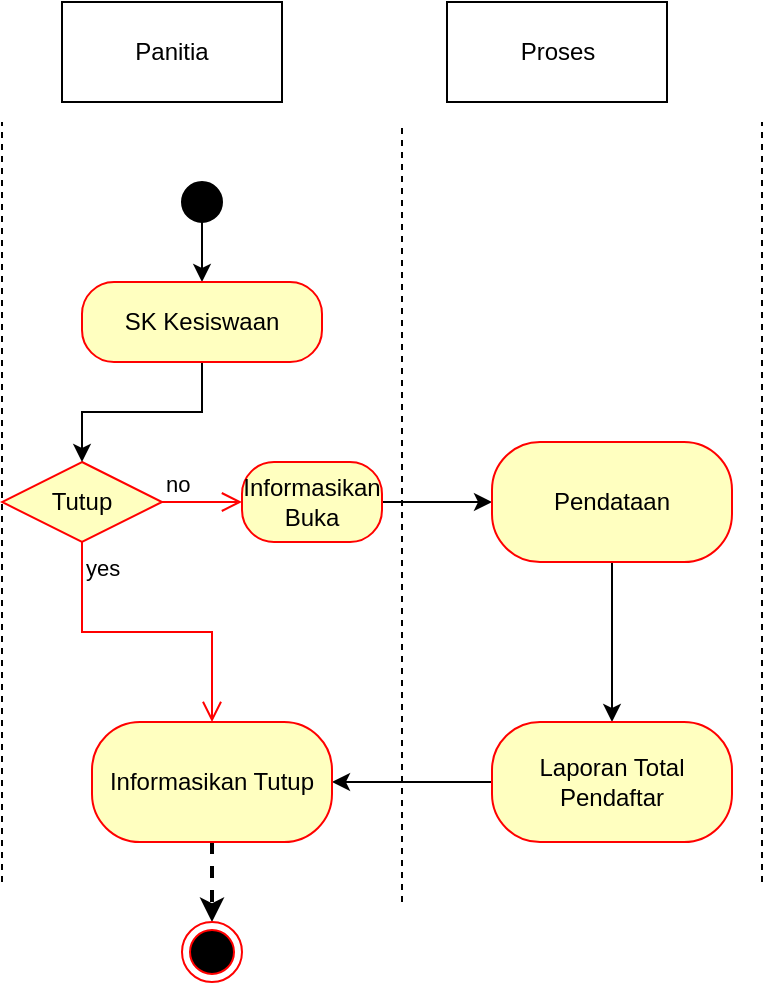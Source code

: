 <mxfile version="21.1.2" type="device" pages="6">
  <diagram name="pendaftaran-panitia" id="d6EbqAGiYs4laQ4EPbbz">
    <mxGraphModel dx="941" dy="692" grid="1" gridSize="10" guides="1" tooltips="1" connect="1" arrows="1" fold="1" page="1" pageScale="1" pageWidth="850" pageHeight="1100" math="0" shadow="0">
      <root>
        <mxCell id="0" />
        <mxCell id="1" parent="0" />
        <mxCell id="TmnuZK1Ud2muJcw-gG7M-3" value="" style="endArrow=none;dashed=1;html=1;rounded=0;" parent="1" edge="1">
          <mxGeometry width="50" height="50" relative="1" as="geometry">
            <mxPoint x="500" y="490" as="sourcePoint" />
            <mxPoint x="500" y="110" as="targetPoint" />
          </mxGeometry>
        </mxCell>
        <mxCell id="TmnuZK1Ud2muJcw-gG7M-4" value="" style="endArrow=none;dashed=1;html=1;rounded=0;" parent="1" edge="1">
          <mxGeometry width="50" height="50" relative="1" as="geometry">
            <mxPoint x="320" y="500" as="sourcePoint" />
            <mxPoint x="320" y="110" as="targetPoint" />
          </mxGeometry>
        </mxCell>
        <mxCell id="TmnuZK1Ud2muJcw-gG7M-6" value="Panitia" style="html=1;whiteSpace=wrap;" parent="1" vertex="1">
          <mxGeometry x="150" y="50" width="110" height="50" as="geometry" />
        </mxCell>
        <mxCell id="TmnuZK1Ud2muJcw-gG7M-7" value="" style="endArrow=none;dashed=1;html=1;rounded=0;" parent="1" edge="1">
          <mxGeometry width="50" height="50" relative="1" as="geometry">
            <mxPoint x="120" y="490" as="sourcePoint" />
            <mxPoint x="120" y="110" as="targetPoint" />
          </mxGeometry>
        </mxCell>
        <mxCell id="TmnuZK1Ud2muJcw-gG7M-8" value="Proses" style="html=1;whiteSpace=wrap;" parent="1" vertex="1">
          <mxGeometry x="342.5" y="50" width="110" height="50" as="geometry" />
        </mxCell>
        <mxCell id="4oY7KFkJRIvFo_eEytXL-2" style="edgeStyle=orthogonalEdgeStyle;rounded=0;orthogonalLoop=1;jettySize=auto;html=1;" parent="1" source="TmnuZK1Ud2muJcw-gG7M-9" target="45nh_-vK3LIcexxWUZN0-5" edge="1">
          <mxGeometry relative="1" as="geometry" />
        </mxCell>
        <mxCell id="TmnuZK1Ud2muJcw-gG7M-9" value="" style="ellipse;fillColor=strokeColor;html=1;" parent="1" vertex="1">
          <mxGeometry x="210" y="140" width="20" height="20" as="geometry" />
        </mxCell>
        <mxCell id="TmnuZK1Ud2muJcw-gG7M-39" style="edgeStyle=orthogonalEdgeStyle;rounded=0;orthogonalLoop=1;jettySize=auto;html=1;entryX=0.5;entryY=0;entryDx=0;entryDy=0;strokeWidth=2;dashed=1;exitX=0.5;exitY=1;exitDx=0;exitDy=0;" parent="1" source="45nh_-vK3LIcexxWUZN0-21" target="TmnuZK1Ud2muJcw-gG7M-35" edge="1">
          <mxGeometry relative="1" as="geometry">
            <mxPoint x="200" y="420.0" as="sourcePoint" />
          </mxGeometry>
        </mxCell>
        <mxCell id="TmnuZK1Ud2muJcw-gG7M-35" value="" style="ellipse;html=1;shape=endState;fillColor=#000000;strokeColor=#ff0000;" parent="1" vertex="1">
          <mxGeometry x="210" y="510" width="30" height="30" as="geometry" />
        </mxCell>
        <mxCell id="45nh_-vK3LIcexxWUZN0-1" value="Tutup" style="rhombus;whiteSpace=wrap;html=1;fontColor=#000000;fillColor=#ffffc0;strokeColor=#ff0000;" parent="1" vertex="1">
          <mxGeometry x="120" y="280" width="80" height="40" as="geometry" />
        </mxCell>
        <mxCell id="45nh_-vK3LIcexxWUZN0-2" value="no" style="edgeStyle=orthogonalEdgeStyle;html=1;align=left;verticalAlign=bottom;endArrow=open;endSize=8;strokeColor=#ff0000;rounded=0;entryX=0;entryY=0.5;entryDx=0;entryDy=0;" parent="1" source="45nh_-vK3LIcexxWUZN0-1" target="45nh_-vK3LIcexxWUZN0-13" edge="1">
          <mxGeometry x="-1" relative="1" as="geometry">
            <mxPoint x="230" y="300.0" as="targetPoint" />
          </mxGeometry>
        </mxCell>
        <mxCell id="45nh_-vK3LIcexxWUZN0-3" value="yes" style="edgeStyle=orthogonalEdgeStyle;html=1;align=left;verticalAlign=top;endArrow=open;endSize=8;strokeColor=#ff0000;rounded=0;" parent="1" source="45nh_-vK3LIcexxWUZN0-1" target="45nh_-vK3LIcexxWUZN0-21" edge="1">
          <mxGeometry x="-1" relative="1" as="geometry">
            <mxPoint x="159.32" y="389.55" as="targetPoint" />
          </mxGeometry>
        </mxCell>
        <mxCell id="KbgkO9jm8jK-2-Ms_Hdw-1" style="edgeStyle=orthogonalEdgeStyle;rounded=0;orthogonalLoop=1;jettySize=auto;html=1;" parent="1" source="45nh_-vK3LIcexxWUZN0-5" target="45nh_-vK3LIcexxWUZN0-1" edge="1">
          <mxGeometry relative="1" as="geometry" />
        </mxCell>
        <mxCell id="45nh_-vK3LIcexxWUZN0-5" value="SK Kesiswaan" style="rounded=1;whiteSpace=wrap;html=1;arcSize=40;fontColor=#000000;fillColor=#ffffc0;strokeColor=#ff0000;" parent="1" vertex="1">
          <mxGeometry x="160" y="190" width="120" height="40" as="geometry" />
        </mxCell>
        <mxCell id="45nh_-vK3LIcexxWUZN0-16" value="" style="edgeStyle=orthogonalEdgeStyle;rounded=0;orthogonalLoop=1;jettySize=auto;html=1;" parent="1" source="45nh_-vK3LIcexxWUZN0-13" target="45nh_-vK3LIcexxWUZN0-15" edge="1">
          <mxGeometry relative="1" as="geometry" />
        </mxCell>
        <mxCell id="45nh_-vK3LIcexxWUZN0-13" value="Informasikan Buka" style="rounded=1;whiteSpace=wrap;html=1;arcSize=40;fontColor=#000000;fillColor=#ffffc0;strokeColor=#ff0000;" parent="1" vertex="1">
          <mxGeometry x="240" y="280" width="70" height="40" as="geometry" />
        </mxCell>
        <mxCell id="45nh_-vK3LIcexxWUZN0-20" value="" style="edgeStyle=orthogonalEdgeStyle;rounded=0;orthogonalLoop=1;jettySize=auto;html=1;" parent="1" source="45nh_-vK3LIcexxWUZN0-15" target="45nh_-vK3LIcexxWUZN0-19" edge="1">
          <mxGeometry relative="1" as="geometry" />
        </mxCell>
        <mxCell id="45nh_-vK3LIcexxWUZN0-15" value="Pendataan" style="whiteSpace=wrap;html=1;fillColor=#ffffc0;strokeColor=#ff0000;fontColor=#000000;rounded=1;arcSize=40;" parent="1" vertex="1">
          <mxGeometry x="365" y="270" width="120" height="60" as="geometry" />
        </mxCell>
        <mxCell id="45nh_-vK3LIcexxWUZN0-22" value="" style="edgeStyle=orthogonalEdgeStyle;rounded=0;orthogonalLoop=1;jettySize=auto;html=1;" parent="1" source="45nh_-vK3LIcexxWUZN0-19" target="45nh_-vK3LIcexxWUZN0-21" edge="1">
          <mxGeometry relative="1" as="geometry" />
        </mxCell>
        <mxCell id="45nh_-vK3LIcexxWUZN0-19" value="Laporan Total Pendaftar" style="whiteSpace=wrap;html=1;fillColor=#ffffc0;strokeColor=#ff0000;fontColor=#000000;rounded=1;arcSize=40;" parent="1" vertex="1">
          <mxGeometry x="365" y="410" width="120" height="60" as="geometry" />
        </mxCell>
        <mxCell id="45nh_-vK3LIcexxWUZN0-21" value="Informasikan Tutup" style="whiteSpace=wrap;html=1;fillColor=#ffffc0;strokeColor=#ff0000;fontColor=#000000;rounded=1;arcSize=40;" parent="1" vertex="1">
          <mxGeometry x="165" y="410" width="120" height="60" as="geometry" />
        </mxCell>
      </root>
    </mxGraphModel>
  </diagram>
  <diagram name="pendaftaran-siswa" id="Ujmqw2UTHDdkIRULTxCP">
    <mxGraphModel dx="649" dy="477" grid="1" gridSize="10" guides="1" tooltips="1" connect="1" arrows="1" fold="1" page="1" pageScale="1" pageWidth="850" pageHeight="1100" math="0" shadow="0">
      <root>
        <mxCell id="EIQpYzugoskdIUUQEIcV-0" />
        <mxCell id="EIQpYzugoskdIUUQEIcV-1" parent="EIQpYzugoskdIUUQEIcV-0" />
        <mxCell id="EIQpYzugoskdIUUQEIcV-2" value="" style="endArrow=none;dashed=1;html=1;rounded=0;" edge="1" parent="EIQpYzugoskdIUUQEIcV-1">
          <mxGeometry width="50" height="50" relative="1" as="geometry">
            <mxPoint x="480" y="610" as="sourcePoint" />
            <mxPoint x="480" y="110" as="targetPoint" />
          </mxGeometry>
        </mxCell>
        <mxCell id="EIQpYzugoskdIUUQEIcV-3" value="" style="endArrow=none;dashed=1;html=1;rounded=0;" edge="1" parent="EIQpYzugoskdIUUQEIcV-1">
          <mxGeometry width="50" height="50" relative="1" as="geometry">
            <mxPoint x="320" y="620" as="sourcePoint" />
            <mxPoint x="320" y="110" as="targetPoint" />
          </mxGeometry>
        </mxCell>
        <mxCell id="EIQpYzugoskdIUUQEIcV-4" value="Calon Siswa-siswi" style="html=1;whiteSpace=wrap;" vertex="1" parent="EIQpYzugoskdIUUQEIcV-1">
          <mxGeometry x="150" y="50" width="110" height="50" as="geometry" />
        </mxCell>
        <mxCell id="EIQpYzugoskdIUUQEIcV-5" value="" style="endArrow=none;dashed=1;html=1;rounded=0;" edge="1" parent="EIQpYzugoskdIUUQEIcV-1">
          <mxGeometry width="50" height="50" relative="1" as="geometry">
            <mxPoint x="120" y="630" as="sourcePoint" />
            <mxPoint x="120" y="110" as="targetPoint" />
          </mxGeometry>
        </mxCell>
        <mxCell id="EIQpYzugoskdIUUQEIcV-6" value="Proses" style="html=1;whiteSpace=wrap;" vertex="1" parent="EIQpYzugoskdIUUQEIcV-1">
          <mxGeometry x="342.5" y="50" width="110" height="50" as="geometry" />
        </mxCell>
        <mxCell id="uOBi6VHpJLSZnFXU1VQk-21" style="edgeStyle=orthogonalEdgeStyle;rounded=0;orthogonalLoop=1;jettySize=auto;html=1;entryX=0.5;entryY=0;entryDx=0;entryDy=0;" edge="1" parent="EIQpYzugoskdIUUQEIcV-1" source="EIQpYzugoskdIUUQEIcV-7" target="uOBi6VHpJLSZnFXU1VQk-2">
          <mxGeometry relative="1" as="geometry" />
        </mxCell>
        <mxCell id="EIQpYzugoskdIUUQEIcV-7" value="" style="ellipse;fillColor=strokeColor;html=1;" vertex="1" parent="EIQpYzugoskdIUUQEIcV-1">
          <mxGeometry x="200" y="120" width="20" height="20" as="geometry" />
        </mxCell>
        <mxCell id="EIQpYzugoskdIUUQEIcV-15" style="edgeStyle=orthogonalEdgeStyle;rounded=0;orthogonalLoop=1;jettySize=auto;html=1;entryX=0.5;entryY=0;entryDx=0;entryDy=0;strokeWidth=2;dashed=1;exitX=0.5;exitY=1;exitDx=0;exitDy=0;" edge="1" parent="EIQpYzugoskdIUUQEIcV-1" source="uOBi6VHpJLSZnFXU1VQk-14" target="EIQpYzugoskdIUUQEIcV-21">
          <mxGeometry relative="1" as="geometry">
            <mxPoint x="200.034" y="547.5" as="sourcePoint" />
          </mxGeometry>
        </mxCell>
        <mxCell id="EIQpYzugoskdIUUQEIcV-21" value="" style="ellipse;html=1;shape=endState;fillColor=#000000;strokeColor=#ff0000;" vertex="1" parent="EIQpYzugoskdIUUQEIcV-1">
          <mxGeometry x="195" y="580" width="30" height="30" as="geometry" />
        </mxCell>
        <mxCell id="uOBi6VHpJLSZnFXU1VQk-5" value="" style="edgeStyle=orthogonalEdgeStyle;rounded=0;orthogonalLoop=1;jettySize=auto;html=1;" edge="1" parent="EIQpYzugoskdIUUQEIcV-1" source="uOBi6VHpJLSZnFXU1VQk-2" target="uOBi6VHpJLSZnFXU1VQk-4">
          <mxGeometry relative="1" as="geometry" />
        </mxCell>
        <mxCell id="uOBi6VHpJLSZnFXU1VQk-2" value="Menerima Formulir Pendaftaran" style="rounded=1;whiteSpace=wrap;html=1;arcSize=40;fontColor=#000000;fillColor=#ffffc0;strokeColor=#ff0000;" vertex="1" parent="EIQpYzugoskdIUUQEIcV-1">
          <mxGeometry x="150" y="180" width="120" height="40" as="geometry" />
        </mxCell>
        <mxCell id="uOBi6VHpJLSZnFXU1VQk-8" value="" style="edgeStyle=orthogonalEdgeStyle;rounded=0;orthogonalLoop=1;jettySize=auto;html=1;" edge="1" parent="EIQpYzugoskdIUUQEIcV-1" source="uOBi6VHpJLSZnFXU1VQk-4" target="uOBi6VHpJLSZnFXU1VQk-7">
          <mxGeometry relative="1" as="geometry" />
        </mxCell>
        <mxCell id="uOBi6VHpJLSZnFXU1VQk-4" value="Mengisis Formulir" style="whiteSpace=wrap;html=1;fillColor=#ffffc0;strokeColor=#ff0000;fontColor=#000000;rounded=1;arcSize=40;" vertex="1" parent="EIQpYzugoskdIUUQEIcV-1">
          <mxGeometry x="170" y="260" width="80" height="40" as="geometry" />
        </mxCell>
        <mxCell id="uOBi6VHpJLSZnFXU1VQk-11" value="" style="edgeStyle=orthogonalEdgeStyle;rounded=0;orthogonalLoop=1;jettySize=auto;html=1;" edge="1" parent="EIQpYzugoskdIUUQEIcV-1" source="uOBi6VHpJLSZnFXU1VQk-7" target="uOBi6VHpJLSZnFXU1VQk-10">
          <mxGeometry relative="1" as="geometry" />
        </mxCell>
        <mxCell id="uOBi6VHpJLSZnFXU1VQk-7" value="Melengkapi Berkas" style="whiteSpace=wrap;html=1;fillColor=#ffffc0;strokeColor=#ff0000;fontColor=#000000;rounded=1;arcSize=40;" vertex="1" parent="EIQpYzugoskdIUUQEIcV-1">
          <mxGeometry x="170" y="340" width="80" height="40" as="geometry" />
        </mxCell>
        <mxCell id="uOBi6VHpJLSZnFXU1VQk-13" value="" style="edgeStyle=orthogonalEdgeStyle;rounded=0;orthogonalLoop=1;jettySize=auto;html=1;" edge="1" parent="EIQpYzugoskdIUUQEIcV-1" source="uOBi6VHpJLSZnFXU1VQk-10" target="uOBi6VHpJLSZnFXU1VQk-12">
          <mxGeometry relative="1" as="geometry" />
        </mxCell>
        <mxCell id="uOBi6VHpJLSZnFXU1VQk-10" value="Mendaftar" style="whiteSpace=wrap;html=1;fillColor=#ffffc0;strokeColor=#ff0000;fontColor=#000000;rounded=1;arcSize=40;" vertex="1" parent="EIQpYzugoskdIUUQEIcV-1">
          <mxGeometry x="367.18" y="345" width="60" height="30" as="geometry" />
        </mxCell>
        <mxCell id="uOBi6VHpJLSZnFXU1VQk-15" value="" style="edgeStyle=orthogonalEdgeStyle;rounded=0;orthogonalLoop=1;jettySize=auto;html=1;exitX=0.548;exitY=0.882;exitDx=0;exitDy=0;exitPerimeter=0;" edge="1" parent="EIQpYzugoskdIUUQEIcV-1" source="uOBi6VHpJLSZnFXU1VQk-12" target="uOBi6VHpJLSZnFXU1VQk-14">
          <mxGeometry relative="1" as="geometry">
            <mxPoint x="397" y="520" as="sourcePoint" />
            <Array as="points">
              <mxPoint x="401" y="520" />
            </Array>
          </mxGeometry>
        </mxCell>
        <mxCell id="uOBi6VHpJLSZnFXU1VQk-17" value="ya" style="edgeLabel;html=1;align=center;verticalAlign=middle;resizable=0;points=[];" vertex="1" connectable="0" parent="uOBi6VHpJLSZnFXU1VQk-15">
          <mxGeometry x="-0.562" y="-3" relative="1" as="geometry">
            <mxPoint as="offset" />
          </mxGeometry>
        </mxCell>
        <mxCell id="uOBi6VHpJLSZnFXU1VQk-16" style="edgeStyle=orthogonalEdgeStyle;rounded=0;orthogonalLoop=1;jettySize=auto;html=1;" edge="1" parent="EIQpYzugoskdIUUQEIcV-1" source="uOBi6VHpJLSZnFXU1VQk-12" target="uOBi6VHpJLSZnFXU1VQk-7">
          <mxGeometry relative="1" as="geometry" />
        </mxCell>
        <mxCell id="uOBi6VHpJLSZnFXU1VQk-18" value="tidak" style="edgeLabel;html=1;align=center;verticalAlign=middle;resizable=0;points=[];" vertex="1" connectable="0" parent="uOBi6VHpJLSZnFXU1VQk-16">
          <mxGeometry x="-0.508" y="-1" relative="1" as="geometry">
            <mxPoint as="offset" />
          </mxGeometry>
        </mxCell>
        <mxCell id="uOBi6VHpJLSZnFXU1VQk-12" value="Lengkap" style="rhombus;whiteSpace=wrap;html=1;fillColor=#ffffc0;strokeColor=#ff0000;fontColor=#000000;rounded=1;arcSize=40;" vertex="1" parent="EIQpYzugoskdIUUQEIcV-1">
          <mxGeometry x="357.18" y="430" width="80" height="80" as="geometry" />
        </mxCell>
        <mxCell id="uOBi6VHpJLSZnFXU1VQk-14" value="Mendapatkan Nomor Ujian" style="whiteSpace=wrap;html=1;fillColor=#ffffc0;strokeColor=#ff0000;fontColor=#000000;rounded=1;arcSize=40;" vertex="1" parent="EIQpYzugoskdIUUQEIcV-1">
          <mxGeometry x="170" y="500" width="80" height="40" as="geometry" />
        </mxCell>
      </root>
    </mxGraphModel>
  </diagram>
  <diagram name="Tes Penyaringan Panitia" id="Q1bRasxgDYF2CDyozIB6">
    <mxGraphModel dx="784" dy="577" grid="1" gridSize="10" guides="1" tooltips="1" connect="1" arrows="1" fold="1" page="1" pageScale="1" pageWidth="850" pageHeight="1100" math="0" shadow="0">
      <root>
        <mxCell id="a-T630J5i-wVhpEWOMKz-0" />
        <mxCell id="a-T630J5i-wVhpEWOMKz-1" parent="a-T630J5i-wVhpEWOMKz-0" />
        <mxCell id="a-T630J5i-wVhpEWOMKz-2" value="" style="endArrow=none;dashed=1;html=1;rounded=0;" edge="1" parent="a-T630J5i-wVhpEWOMKz-1">
          <mxGeometry width="50" height="50" relative="1" as="geometry">
            <mxPoint x="480" y="560" as="sourcePoint" />
            <mxPoint x="480" y="110" as="targetPoint" />
          </mxGeometry>
        </mxCell>
        <mxCell id="a-T630J5i-wVhpEWOMKz-3" value="" style="endArrow=none;dashed=1;html=1;rounded=0;" edge="1" parent="a-T630J5i-wVhpEWOMKz-1">
          <mxGeometry width="50" height="50" relative="1" as="geometry">
            <mxPoint x="320" y="550" as="sourcePoint" />
            <mxPoint x="320" y="110" as="targetPoint" />
          </mxGeometry>
        </mxCell>
        <mxCell id="a-T630J5i-wVhpEWOMKz-4" value="Panitia" style="html=1;whiteSpace=wrap;" vertex="1" parent="a-T630J5i-wVhpEWOMKz-1">
          <mxGeometry x="150" y="50" width="110" height="50" as="geometry" />
        </mxCell>
        <mxCell id="a-T630J5i-wVhpEWOMKz-5" value="" style="endArrow=none;dashed=1;html=1;rounded=0;" edge="1" parent="a-T630J5i-wVhpEWOMKz-1">
          <mxGeometry width="50" height="50" relative="1" as="geometry">
            <mxPoint x="120" y="550" as="sourcePoint" />
            <mxPoint x="120" y="110" as="targetPoint" />
          </mxGeometry>
        </mxCell>
        <mxCell id="a-T630J5i-wVhpEWOMKz-6" value="Proses" style="html=1;whiteSpace=wrap;" vertex="1" parent="a-T630J5i-wVhpEWOMKz-1">
          <mxGeometry x="342.5" y="50" width="110" height="50" as="geometry" />
        </mxCell>
        <mxCell id="kFOqsLXOmfMSGRsbGTo2-0" style="edgeStyle=orthogonalEdgeStyle;rounded=0;orthogonalLoop=1;jettySize=auto;html=1;entryX=0.453;entryY=-0.071;entryDx=0;entryDy=0;entryPerimeter=0;" edge="1" parent="a-T630J5i-wVhpEWOMKz-1" source="a-T630J5i-wVhpEWOMKz-7" target="g7rdf1DBtfYeVp_JsSCH-0">
          <mxGeometry relative="1" as="geometry" />
        </mxCell>
        <mxCell id="a-T630J5i-wVhpEWOMKz-7" value="" style="ellipse;fillColor=strokeColor;html=1;" vertex="1" parent="a-T630J5i-wVhpEWOMKz-1">
          <mxGeometry x="190" y="140" width="20" height="20" as="geometry" />
        </mxCell>
        <mxCell id="a-T630J5i-wVhpEWOMKz-12" style="edgeStyle=orthogonalEdgeStyle;rounded=0;orthogonalLoop=1;jettySize=auto;html=1;entryX=0.5;entryY=0;entryDx=0;entryDy=0;strokeWidth=2;dashed=1;" edge="1" parent="a-T630J5i-wVhpEWOMKz-1" source="g7rdf1DBtfYeVp_JsSCH-9" target="a-T630J5i-wVhpEWOMKz-16">
          <mxGeometry relative="1" as="geometry">
            <mxPoint x="200" y="547.5" as="sourcePoint" />
          </mxGeometry>
        </mxCell>
        <mxCell id="a-T630J5i-wVhpEWOMKz-16" value="" style="ellipse;html=1;shape=endState;fillColor=#000000;strokeColor=#ff0000;" vertex="1" parent="a-T630J5i-wVhpEWOMKz-1">
          <mxGeometry x="195" y="520" width="30" height="30" as="geometry" />
        </mxCell>
        <mxCell id="g7rdf1DBtfYeVp_JsSCH-3" value="" style="edgeStyle=orthogonalEdgeStyle;rounded=0;orthogonalLoop=1;jettySize=auto;html=1;" edge="1" parent="a-T630J5i-wVhpEWOMKz-1" source="g7rdf1DBtfYeVp_JsSCH-0" target="g7rdf1DBtfYeVp_JsSCH-2">
          <mxGeometry relative="1" as="geometry" />
        </mxCell>
        <mxCell id="g7rdf1DBtfYeVp_JsSCH-0" value="Menerima Daftar Peserta Ujian" style="rounded=1;whiteSpace=wrap;html=1;arcSize=40;fontColor=#000000;fillColor=#ffffc0;strokeColor=#ff0000;" vertex="1" parent="a-T630J5i-wVhpEWOMKz-1">
          <mxGeometry x="145" y="200" width="120" height="40" as="geometry" />
        </mxCell>
        <mxCell id="g7rdf1DBtfYeVp_JsSCH-6" value="" style="edgeStyle=orthogonalEdgeStyle;rounded=0;orthogonalLoop=1;jettySize=auto;html=1;" edge="1" parent="a-T630J5i-wVhpEWOMKz-1" source="g7rdf1DBtfYeVp_JsSCH-2" target="g7rdf1DBtfYeVp_JsSCH-5">
          <mxGeometry relative="1" as="geometry" />
        </mxCell>
        <mxCell id="g7rdf1DBtfYeVp_JsSCH-2" value="Pengawasan" style="whiteSpace=wrap;html=1;fillColor=#ffffc0;strokeColor=#ff0000;fontColor=#000000;rounded=1;arcSize=40;" vertex="1" parent="a-T630J5i-wVhpEWOMKz-1">
          <mxGeometry x="352.5" y="220" width="100" height="50" as="geometry" />
        </mxCell>
        <mxCell id="g7rdf1DBtfYeVp_JsSCH-10" value="" style="edgeStyle=orthogonalEdgeStyle;rounded=0;orthogonalLoop=1;jettySize=auto;html=1;" edge="1" parent="a-T630J5i-wVhpEWOMKz-1" source="g7rdf1DBtfYeVp_JsSCH-5" target="g7rdf1DBtfYeVp_JsSCH-9">
          <mxGeometry relative="1" as="geometry" />
        </mxCell>
        <mxCell id="g7rdf1DBtfYeVp_JsSCH-5" value="Pengecekan Tes" style="whiteSpace=wrap;html=1;fillColor=#ffffc0;strokeColor=#ff0000;fontColor=#000000;rounded=1;arcSize=40;" vertex="1" parent="a-T630J5i-wVhpEWOMKz-1">
          <mxGeometry x="337.5" y="315" width="120" height="60" as="geometry" />
        </mxCell>
        <mxCell id="g7rdf1DBtfYeVp_JsSCH-9" value="Infokan Hasil Tes" style="whiteSpace=wrap;html=1;fillColor=#ffffc0;strokeColor=#ff0000;fontColor=#000000;rounded=1;arcSize=40;" vertex="1" parent="a-T630J5i-wVhpEWOMKz-1">
          <mxGeometry x="150" y="410" width="120" height="60" as="geometry" />
        </mxCell>
      </root>
    </mxGraphModel>
  </diagram>
  <diagram name="Tes Penyaringan Siswa" id="7O1t2A_5b8_NBhPtSnOQ">
    <mxGraphModel dx="941" dy="692" grid="1" gridSize="10" guides="1" tooltips="1" connect="1" arrows="1" fold="1" page="1" pageScale="1" pageWidth="850" pageHeight="1100" math="0" shadow="0">
      <root>
        <mxCell id="lT_30q4wT-V0UfonXE8E-0" />
        <mxCell id="lT_30q4wT-V0UfonXE8E-1" parent="lT_30q4wT-V0UfonXE8E-0" />
        <mxCell id="lT_30q4wT-V0UfonXE8E-2" value="" style="endArrow=none;dashed=1;html=1;rounded=0;" edge="1" parent="lT_30q4wT-V0UfonXE8E-1">
          <mxGeometry width="50" height="50" relative="1" as="geometry">
            <mxPoint x="480" y="560" as="sourcePoint" />
            <mxPoint x="480" y="110" as="targetPoint" />
          </mxGeometry>
        </mxCell>
        <mxCell id="lT_30q4wT-V0UfonXE8E-3" value="" style="endArrow=none;dashed=1;html=1;rounded=0;" edge="1" parent="lT_30q4wT-V0UfonXE8E-1">
          <mxGeometry width="50" height="50" relative="1" as="geometry">
            <mxPoint x="320" y="550" as="sourcePoint" />
            <mxPoint x="320" y="110" as="targetPoint" />
          </mxGeometry>
        </mxCell>
        <mxCell id="lT_30q4wT-V0UfonXE8E-4" value="Calon Siswa-siswi" style="html=1;whiteSpace=wrap;" vertex="1" parent="lT_30q4wT-V0UfonXE8E-1">
          <mxGeometry x="150" y="50" width="110" height="50" as="geometry" />
        </mxCell>
        <mxCell id="lT_30q4wT-V0UfonXE8E-5" value="" style="endArrow=none;dashed=1;html=1;rounded=0;" edge="1" parent="lT_30q4wT-V0UfonXE8E-1">
          <mxGeometry width="50" height="50" relative="1" as="geometry">
            <mxPoint x="120" y="550" as="sourcePoint" />
            <mxPoint x="120" y="110" as="targetPoint" />
          </mxGeometry>
        </mxCell>
        <mxCell id="lT_30q4wT-V0UfonXE8E-6" value="Proses" style="html=1;whiteSpace=wrap;" vertex="1" parent="lT_30q4wT-V0UfonXE8E-1">
          <mxGeometry x="342.5" y="50" width="110" height="50" as="geometry" />
        </mxCell>
        <mxCell id="Y1m7DgimEyZmn40okWRe-0" style="edgeStyle=orthogonalEdgeStyle;rounded=0;orthogonalLoop=1;jettySize=auto;html=1;" edge="1" parent="lT_30q4wT-V0UfonXE8E-1" source="lT_30q4wT-V0UfonXE8E-7" target="lT_30q4wT-V0UfonXE8E-11">
          <mxGeometry relative="1" as="geometry" />
        </mxCell>
        <mxCell id="lT_30q4wT-V0UfonXE8E-7" value="" style="ellipse;fillColor=strokeColor;html=1;" vertex="1" parent="lT_30q4wT-V0UfonXE8E-1">
          <mxGeometry x="190" y="120" width="20" height="20" as="geometry" />
        </mxCell>
        <mxCell id="lT_30q4wT-V0UfonXE8E-8" style="edgeStyle=orthogonalEdgeStyle;rounded=0;orthogonalLoop=1;jettySize=auto;html=1;entryX=0.5;entryY=0;entryDx=0;entryDy=0;strokeWidth=2;dashed=1;" edge="1" parent="lT_30q4wT-V0UfonXE8E-1" source="Y1m7DgimEyZmn40okWRe-1" target="lT_30q4wT-V0UfonXE8E-9">
          <mxGeometry relative="1" as="geometry">
            <mxPoint x="210" y="470" as="sourcePoint" />
          </mxGeometry>
        </mxCell>
        <mxCell id="lT_30q4wT-V0UfonXE8E-9" value="" style="ellipse;html=1;shape=endState;fillColor=#000000;strokeColor=#ff0000;" vertex="1" parent="lT_30q4wT-V0UfonXE8E-1">
          <mxGeometry x="215" y="450" width="30" height="30" as="geometry" />
        </mxCell>
        <mxCell id="lT_30q4wT-V0UfonXE8E-10" value="" style="edgeStyle=orthogonalEdgeStyle;rounded=0;orthogonalLoop=1;jettySize=auto;html=1;" edge="1" parent="lT_30q4wT-V0UfonXE8E-1" source="lT_30q4wT-V0UfonXE8E-11" target="lT_30q4wT-V0UfonXE8E-13">
          <mxGeometry relative="1" as="geometry" />
        </mxCell>
        <mxCell id="lT_30q4wT-V0UfonXE8E-11" value="Absensi Kehadiran Tes" style="rounded=1;whiteSpace=wrap;html=1;arcSize=40;fontColor=#000000;fillColor=#ffffc0;strokeColor=#ff0000;" vertex="1" parent="lT_30q4wT-V0UfonXE8E-1">
          <mxGeometry x="140" y="180" width="120" height="40" as="geometry" />
        </mxCell>
        <mxCell id="Y1m7DgimEyZmn40okWRe-2" value="" style="edgeStyle=orthogonalEdgeStyle;rounded=0;orthogonalLoop=1;jettySize=auto;html=1;" edge="1" parent="lT_30q4wT-V0UfonXE8E-1" source="lT_30q4wT-V0UfonXE8E-13" target="Y1m7DgimEyZmn40okWRe-1">
          <mxGeometry relative="1" as="geometry">
            <Array as="points">
              <mxPoint x="400" y="350" />
            </Array>
          </mxGeometry>
        </mxCell>
        <mxCell id="lT_30q4wT-V0UfonXE8E-13" value="Mengerjakan Tes Tertulis" style="whiteSpace=wrap;html=1;fillColor=#ffffc0;strokeColor=#ff0000;fontColor=#000000;rounded=1;arcSize=40;" vertex="1" parent="lT_30q4wT-V0UfonXE8E-1">
          <mxGeometry x="347.5" y="230" width="100" height="50" as="geometry" />
        </mxCell>
        <mxCell id="Y1m7DgimEyZmn40okWRe-1" value="Menunggu Hasil Tes" style="whiteSpace=wrap;html=1;fillColor=#ffffc0;strokeColor=#ff0000;fontColor=#000000;rounded=1;arcSize=40;" vertex="1" parent="lT_30q4wT-V0UfonXE8E-1">
          <mxGeometry x="170" y="320" width="120" height="60" as="geometry" />
        </mxCell>
      </root>
    </mxGraphModel>
  </diagram>
  <diagram name="Daftar Ulang Panitia" id="W4Vqaqz_orZ_7IqRfnZG">
    <mxGraphModel dx="941" dy="692" grid="1" gridSize="10" guides="1" tooltips="1" connect="1" arrows="1" fold="1" page="1" pageScale="1" pageWidth="850" pageHeight="1100" math="0" shadow="0">
      <root>
        <mxCell id="gcoew5T2u-PCdWO__Fw5-0" />
        <mxCell id="gcoew5T2u-PCdWO__Fw5-1" parent="gcoew5T2u-PCdWO__Fw5-0" />
        <mxCell id="gcoew5T2u-PCdWO__Fw5-2" value="" style="endArrow=none;dashed=1;html=1;rounded=0;" edge="1" parent="gcoew5T2u-PCdWO__Fw5-1">
          <mxGeometry width="50" height="50" relative="1" as="geometry">
            <mxPoint x="480" y="560" as="sourcePoint" />
            <mxPoint x="480" y="110" as="targetPoint" />
          </mxGeometry>
        </mxCell>
        <mxCell id="gcoew5T2u-PCdWO__Fw5-3" value="" style="endArrow=none;dashed=1;html=1;rounded=0;" edge="1" parent="gcoew5T2u-PCdWO__Fw5-1">
          <mxGeometry width="50" height="50" relative="1" as="geometry">
            <mxPoint x="320" y="550" as="sourcePoint" />
            <mxPoint x="320" y="110" as="targetPoint" />
          </mxGeometry>
        </mxCell>
        <mxCell id="gcoew5T2u-PCdWO__Fw5-4" value="Panitia" style="html=1;whiteSpace=wrap;" vertex="1" parent="gcoew5T2u-PCdWO__Fw5-1">
          <mxGeometry x="150" y="50" width="110" height="50" as="geometry" />
        </mxCell>
        <mxCell id="gcoew5T2u-PCdWO__Fw5-5" value="" style="endArrow=none;dashed=1;html=1;rounded=0;" edge="1" parent="gcoew5T2u-PCdWO__Fw5-1">
          <mxGeometry width="50" height="50" relative="1" as="geometry">
            <mxPoint x="120" y="550" as="sourcePoint" />
            <mxPoint x="120" y="110" as="targetPoint" />
          </mxGeometry>
        </mxCell>
        <mxCell id="gcoew5T2u-PCdWO__Fw5-6" value="Proses" style="html=1;whiteSpace=wrap;" vertex="1" parent="gcoew5T2u-PCdWO__Fw5-1">
          <mxGeometry x="342.5" y="50" width="110" height="50" as="geometry" />
        </mxCell>
        <mxCell id="gcoew5T2u-PCdWO__Fw5-7" style="edgeStyle=orthogonalEdgeStyle;rounded=0;orthogonalLoop=1;jettySize=auto;html=1;" edge="1" parent="gcoew5T2u-PCdWO__Fw5-1" source="gcoew5T2u-PCdWO__Fw5-8" target="gcoew5T2u-PCdWO__Fw5-12">
          <mxGeometry relative="1" as="geometry" />
        </mxCell>
        <mxCell id="gcoew5T2u-PCdWO__Fw5-8" value="" style="ellipse;fillColor=strokeColor;html=1;" vertex="1" parent="gcoew5T2u-PCdWO__Fw5-1">
          <mxGeometry x="190" y="120" width="20" height="20" as="geometry" />
        </mxCell>
        <mxCell id="gcoew5T2u-PCdWO__Fw5-9" style="edgeStyle=orthogonalEdgeStyle;rounded=0;orthogonalLoop=1;jettySize=auto;html=1;entryX=0.5;entryY=0;entryDx=0;entryDy=0;strokeWidth=2;dashed=1;" edge="1" parent="gcoew5T2u-PCdWO__Fw5-1" source="gcoew5T2u-PCdWO__Fw5-15" target="gcoew5T2u-PCdWO__Fw5-10">
          <mxGeometry relative="1" as="geometry">
            <mxPoint x="210" y="470" as="sourcePoint" />
          </mxGeometry>
        </mxCell>
        <mxCell id="gcoew5T2u-PCdWO__Fw5-10" value="" style="ellipse;html=1;shape=endState;fillColor=#000000;strokeColor=#ff0000;" vertex="1" parent="gcoew5T2u-PCdWO__Fw5-1">
          <mxGeometry x="190" y="510" width="30" height="30" as="geometry" />
        </mxCell>
        <mxCell id="9IILZ5kOFZCt60m4mu4g-1" value="" style="edgeStyle=orthogonalEdgeStyle;rounded=0;orthogonalLoop=1;jettySize=auto;html=1;" edge="1" parent="gcoew5T2u-PCdWO__Fw5-1" source="gcoew5T2u-PCdWO__Fw5-12" target="9IILZ5kOFZCt60m4mu4g-0">
          <mxGeometry relative="1" as="geometry">
            <Array as="points">
              <mxPoint x="200" y="270" />
            </Array>
          </mxGeometry>
        </mxCell>
        <mxCell id="gcoew5T2u-PCdWO__Fw5-12" value="Menerima Hasil Tes" style="rounded=1;whiteSpace=wrap;html=1;arcSize=40;fontColor=#000000;fillColor=#ffffc0;strokeColor=#ff0000;" vertex="1" parent="gcoew5T2u-PCdWO__Fw5-1">
          <mxGeometry x="140" y="180" width="120" height="40" as="geometry" />
        </mxCell>
        <mxCell id="9IILZ5kOFZCt60m4mu4g-6" style="edgeStyle=orthogonalEdgeStyle;rounded=0;orthogonalLoop=1;jettySize=auto;html=1;" edge="1" parent="gcoew5T2u-PCdWO__Fw5-1" source="gcoew5T2u-PCdWO__Fw5-14" target="gcoew5T2u-PCdWO__Fw5-15">
          <mxGeometry relative="1" as="geometry" />
        </mxCell>
        <mxCell id="gcoew5T2u-PCdWO__Fw5-14" value="Hasil kesepakatan&lt;br&gt;Daftar Ulang" style="whiteSpace=wrap;html=1;fillColor=#ffffc0;strokeColor=#ff0000;fontColor=#000000;rounded=1;arcSize=40;" vertex="1" parent="gcoew5T2u-PCdWO__Fw5-1">
          <mxGeometry x="352.5" y="340" width="100" height="50" as="geometry" />
        </mxCell>
        <mxCell id="gcoew5T2u-PCdWO__Fw5-15" value="Memberikan almamater dan berkas yang diperlukan" style="whiteSpace=wrap;html=1;fillColor=#ffffc0;strokeColor=#ff0000;fontColor=#000000;rounded=1;arcSize=40;" vertex="1" parent="gcoew5T2u-PCdWO__Fw5-1">
          <mxGeometry x="145" y="400" width="120" height="60" as="geometry" />
        </mxCell>
        <mxCell id="9IILZ5kOFZCt60m4mu4g-3" value="" style="edgeStyle=orthogonalEdgeStyle;rounded=0;orthogonalLoop=1;jettySize=auto;html=1;" edge="1" parent="gcoew5T2u-PCdWO__Fw5-1" source="9IILZ5kOFZCt60m4mu4g-0" target="gcoew5T2u-PCdWO__Fw5-14">
          <mxGeometry relative="1" as="geometry" />
        </mxCell>
        <mxCell id="9IILZ5kOFZCt60m4mu4g-0" value="Memproses Siswa Daftar Ulang" style="whiteSpace=wrap;html=1;fillColor=#ffffc0;strokeColor=#ff0000;fontColor=#000000;rounded=1;arcSize=40;" vertex="1" parent="gcoew5T2u-PCdWO__Fw5-1">
          <mxGeometry x="342.5" y="240" width="120" height="60" as="geometry" />
        </mxCell>
      </root>
    </mxGraphModel>
  </diagram>
  <diagram name="Daftar Ulang Siswa" id="__MJj43l-9TONgsFuov2">
    <mxGraphModel dx="941" dy="692" grid="1" gridSize="10" guides="1" tooltips="1" connect="1" arrows="1" fold="1" page="1" pageScale="1" pageWidth="850" pageHeight="1100" math="0" shadow="0">
      <root>
        <mxCell id="Z2hgMhm5PbCw00ddSR77-0" />
        <mxCell id="Z2hgMhm5PbCw00ddSR77-1" parent="Z2hgMhm5PbCw00ddSR77-0" />
        <mxCell id="Z2hgMhm5PbCw00ddSR77-2" value="" style="endArrow=none;dashed=1;html=1;rounded=0;" edge="1" parent="Z2hgMhm5PbCw00ddSR77-1">
          <mxGeometry width="50" height="50" relative="1" as="geometry">
            <mxPoint x="480" y="620" as="sourcePoint" />
            <mxPoint x="480" y="110" as="targetPoint" />
          </mxGeometry>
        </mxCell>
        <mxCell id="Z2hgMhm5PbCw00ddSR77-3" value="" style="endArrow=none;dashed=1;html=1;rounded=0;" edge="1" parent="Z2hgMhm5PbCw00ddSR77-1">
          <mxGeometry width="50" height="50" relative="1" as="geometry">
            <mxPoint x="320" y="620" as="sourcePoint" />
            <mxPoint x="320" y="110" as="targetPoint" />
          </mxGeometry>
        </mxCell>
        <mxCell id="Z2hgMhm5PbCw00ddSR77-4" value="Siswa" style="html=1;whiteSpace=wrap;" vertex="1" parent="Z2hgMhm5PbCw00ddSR77-1">
          <mxGeometry x="150" y="50" width="110" height="50" as="geometry" />
        </mxCell>
        <mxCell id="Z2hgMhm5PbCw00ddSR77-5" value="" style="endArrow=none;dashed=1;html=1;rounded=0;" edge="1" parent="Z2hgMhm5PbCw00ddSR77-1">
          <mxGeometry width="50" height="50" relative="1" as="geometry">
            <mxPoint x="70" y="620" as="sourcePoint" />
            <mxPoint x="70" y="110" as="targetPoint" />
          </mxGeometry>
        </mxCell>
        <mxCell id="Z2hgMhm5PbCw00ddSR77-6" value="Proses" style="html=1;whiteSpace=wrap;" vertex="1" parent="Z2hgMhm5PbCw00ddSR77-1">
          <mxGeometry x="342.5" y="50" width="110" height="50" as="geometry" />
        </mxCell>
        <mxCell id="Z2hgMhm5PbCw00ddSR77-7" style="edgeStyle=orthogonalEdgeStyle;rounded=0;orthogonalLoop=1;jettySize=auto;html=1;" edge="1" parent="Z2hgMhm5PbCw00ddSR77-1" source="Z2hgMhm5PbCw00ddSR77-8" target="Z2hgMhm5PbCw00ddSR77-12">
          <mxGeometry relative="1" as="geometry" />
        </mxCell>
        <mxCell id="Z2hgMhm5PbCw00ddSR77-8" value="" style="ellipse;fillColor=strokeColor;html=1;" vertex="1" parent="Z2hgMhm5PbCw00ddSR77-1">
          <mxGeometry x="190" y="120" width="20" height="20" as="geometry" />
        </mxCell>
        <mxCell id="Z2hgMhm5PbCw00ddSR77-10" value="" style="ellipse;html=1;shape=endState;fillColor=#000000;strokeColor=#ff0000;" vertex="1" parent="Z2hgMhm5PbCw00ddSR77-1">
          <mxGeometry x="185" y="570" width="30" height="30" as="geometry" />
        </mxCell>
        <mxCell id="Z2hgMhm5PbCw00ddSR77-11" value="" style="edgeStyle=orthogonalEdgeStyle;rounded=0;orthogonalLoop=1;jettySize=auto;html=1;" edge="1" parent="Z2hgMhm5PbCw00ddSR77-1" source="Z2hgMhm5PbCw00ddSR77-12" target="Z2hgMhm5PbCw00ddSR77-17">
          <mxGeometry relative="1" as="geometry">
            <Array as="points">
              <mxPoint x="200" y="270" />
            </Array>
          </mxGeometry>
        </mxCell>
        <mxCell id="Z2hgMhm5PbCw00ddSR77-12" value="Menghadiri jadwal Daftar Ulang" style="rounded=1;whiteSpace=wrap;html=1;arcSize=40;fontColor=#000000;fillColor=#ffffc0;strokeColor=#ff0000;" vertex="1" parent="Z2hgMhm5PbCw00ddSR77-1">
          <mxGeometry x="140" y="180" width="120" height="40" as="geometry" />
        </mxCell>
        <mxCell id="75OdY0danXydYQte-OPG-1" value="" style="edgeStyle=orthogonalEdgeStyle;rounded=0;orthogonalLoop=1;jettySize=auto;html=1;" edge="1" parent="Z2hgMhm5PbCw00ddSR77-1" source="Z2hgMhm5PbCw00ddSR77-14" target="75OdY0danXydYQte-OPG-0">
          <mxGeometry relative="1" as="geometry" />
        </mxCell>
        <mxCell id="Z2hgMhm5PbCw00ddSR77-14" value="Mengikuti dan setuju" style="whiteSpace=wrap;html=1;fillColor=#ffffc0;strokeColor=#ff0000;fontColor=#000000;rounded=1;arcSize=40;" vertex="1" parent="Z2hgMhm5PbCw00ddSR77-1">
          <mxGeometry x="352.5" y="340" width="100" height="50" as="geometry" />
        </mxCell>
        <mxCell id="75OdY0danXydYQte-OPG-13" style="edgeStyle=orthogonalEdgeStyle;rounded=0;orthogonalLoop=1;jettySize=auto;html=1;" edge="1" parent="Z2hgMhm5PbCw00ddSR77-1" source="Z2hgMhm5PbCw00ddSR77-15">
          <mxGeometry relative="1" as="geometry">
            <mxPoint x="200" y="530" as="targetPoint" />
          </mxGeometry>
        </mxCell>
        <mxCell id="Z2hgMhm5PbCw00ddSR77-15" value="Mendapatkan almamater dan berkas yang diperlukan" style="whiteSpace=wrap;html=1;fillColor=#ffffc0;strokeColor=#ff0000;fontColor=#000000;rounded=1;arcSize=40;" vertex="1" parent="Z2hgMhm5PbCw00ddSR77-1">
          <mxGeometry x="190" y="440" width="120" height="60" as="geometry" />
        </mxCell>
        <mxCell id="Z2hgMhm5PbCw00ddSR77-16" value="" style="edgeStyle=orthogonalEdgeStyle;rounded=0;orthogonalLoop=1;jettySize=auto;html=1;" edge="1" parent="Z2hgMhm5PbCw00ddSR77-1" source="Z2hgMhm5PbCw00ddSR77-17" target="Z2hgMhm5PbCw00ddSR77-14">
          <mxGeometry relative="1" as="geometry" />
        </mxCell>
        <mxCell id="Z2hgMhm5PbCw00ddSR77-17" value="Daftar Ulang" style="whiteSpace=wrap;html=1;fillColor=#ffffc0;strokeColor=#ff0000;fontColor=#000000;rounded=1;arcSize=40;" vertex="1" parent="Z2hgMhm5PbCw00ddSR77-1">
          <mxGeometry x="342.5" y="240" width="120" height="60" as="geometry" />
        </mxCell>
        <mxCell id="75OdY0danXydYQte-OPG-3" value="Ya" style="edgeStyle=orthogonalEdgeStyle;rounded=0;orthogonalLoop=1;jettySize=auto;html=1;" edge="1" parent="Z2hgMhm5PbCw00ddSR77-1" source="75OdY0danXydYQte-OPG-0" target="Z2hgMhm5PbCw00ddSR77-15">
          <mxGeometry relative="1" as="geometry" />
        </mxCell>
        <mxCell id="75OdY0danXydYQte-OPG-5" value="tidak" style="edgeStyle=orthogonalEdgeStyle;rounded=0;orthogonalLoop=1;jettySize=auto;html=1;exitX=0;exitY=0.5;exitDx=0;exitDy=0;" edge="1" parent="Z2hgMhm5PbCw00ddSR77-1" source="75OdY0danXydYQte-OPG-0" target="75OdY0danXydYQte-OPG-4">
          <mxGeometry relative="1" as="geometry" />
        </mxCell>
        <mxCell id="75OdY0danXydYQte-OPG-0" value="" style="rhombus;whiteSpace=wrap;html=1;fillColor=#ffffc0;strokeColor=#ff0000;fontColor=#000000;rounded=1;arcSize=40;" vertex="1" parent="Z2hgMhm5PbCw00ddSR77-1">
          <mxGeometry x="170" y="325" width="80" height="80" as="geometry" />
        </mxCell>
        <mxCell id="75OdY0danXydYQte-OPG-12" style="edgeStyle=orthogonalEdgeStyle;rounded=0;orthogonalLoop=1;jettySize=auto;html=1;" edge="1" parent="Z2hgMhm5PbCw00ddSR77-1" source="75OdY0danXydYQte-OPG-4" target="75OdY0danXydYQte-OPG-7">
          <mxGeometry relative="1" as="geometry" />
        </mxCell>
        <mxCell id="75OdY0danXydYQte-OPG-4" value="Tidak diterima" style="whiteSpace=wrap;html=1;fillColor=#ffffc0;strokeColor=#ff0000;fontColor=#000000;rounded=1;arcSize=40;" vertex="1" parent="Z2hgMhm5PbCw00ddSR77-1">
          <mxGeometry x="70" y="440" width="100" height="50" as="geometry" />
        </mxCell>
        <mxCell id="75OdY0danXydYQte-OPG-15" style="edgeStyle=orthogonalEdgeStyle;rounded=0;orthogonalLoop=1;jettySize=auto;html=1;" edge="1" parent="Z2hgMhm5PbCw00ddSR77-1" source="75OdY0danXydYQte-OPG-7" target="Z2hgMhm5PbCw00ddSR77-10">
          <mxGeometry relative="1" as="geometry" />
        </mxCell>
        <mxCell id="75OdY0danXydYQte-OPG-7" value="" style="shape=line;html=1;strokeWidth=6;strokeColor=#ff0000;" vertex="1" parent="Z2hgMhm5PbCw00ddSR77-1">
          <mxGeometry x="100" y="540" width="200" height="10" as="geometry" />
        </mxCell>
      </root>
    </mxGraphModel>
  </diagram>
</mxfile>
